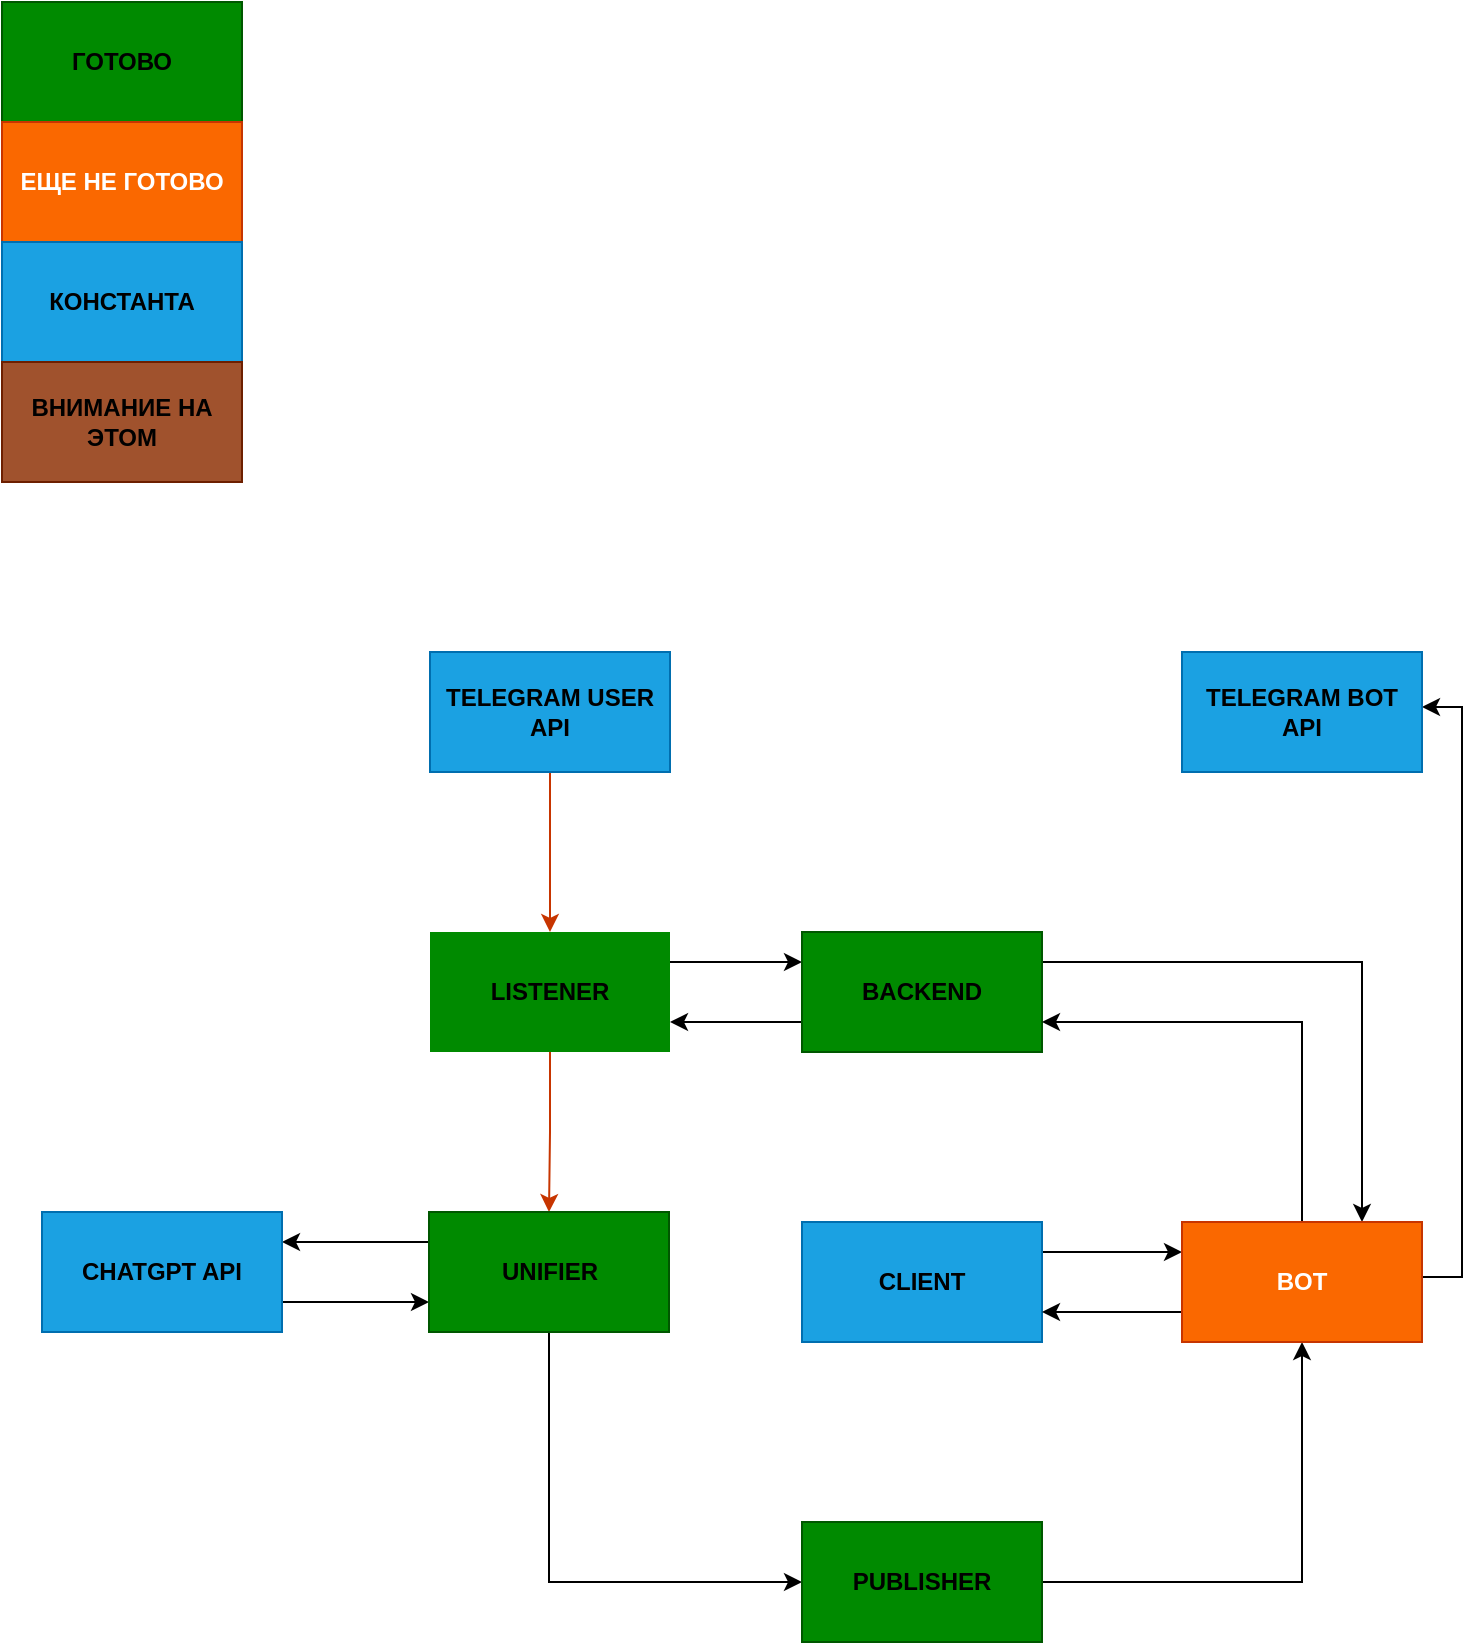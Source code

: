 <mxfile version="24.9.1">
  <diagram name="Страница — 1" id="wxvw5yP0pcZkHtHbJKTR">
    <mxGraphModel dx="1028" dy="611" grid="1" gridSize="10" guides="1" tooltips="1" connect="1" arrows="1" fold="1" page="1" pageScale="1" pageWidth="827" pageHeight="1169" math="0" shadow="0">
      <root>
        <mxCell id="0" />
        <mxCell id="1" parent="0" />
        <mxCell id="EsoPG4P4mbs1ie919KmF-4" value="" style="edgeStyle=orthogonalEdgeStyle;rounded=0;orthogonalLoop=1;jettySize=auto;html=1;fillColor=#fa6800;strokeColor=#C73500;fontColor=#000000;" parent="1" source="EsoPG4P4mbs1ie919KmF-2" target="EsoPG4P4mbs1ie919KmF-3" edge="1">
          <mxGeometry relative="1" as="geometry" />
        </mxCell>
        <mxCell id="EsoPG4P4mbs1ie919KmF-2" value="TELEGRAM &lt;u&gt;USER&lt;/u&gt; API" style="rounded=0;whiteSpace=wrap;html=1;fillColor=#008a00;fontStyle=1;fontColor=#000000;strokeColor=#005700;labelBackgroundColor=none;" parent="1" vertex="1">
          <mxGeometry x="294" y="555" width="120" height="60" as="geometry" />
        </mxCell>
        <mxCell id="EsoPG4P4mbs1ie919KmF-6" style="edgeStyle=orthogonalEdgeStyle;rounded=0;orthogonalLoop=1;jettySize=auto;html=1;exitX=1;exitY=0.25;exitDx=0;exitDy=0;entryX=0;entryY=0.25;entryDx=0;entryDy=0;" parent="1" source="EsoPG4P4mbs1ie919KmF-3" target="EsoPG4P4mbs1ie919KmF-5" edge="1">
          <mxGeometry relative="1" as="geometry" />
        </mxCell>
        <mxCell id="EsoPG4P4mbs1ie919KmF-9" value="" style="edgeStyle=orthogonalEdgeStyle;rounded=0;orthogonalLoop=1;jettySize=auto;html=1;fillColor=#fa6800;strokeColor=#C73500;fontColor=#ffffff;" parent="1" source="EsoPG4P4mbs1ie919KmF-3" target="EsoPG4P4mbs1ie919KmF-8" edge="1">
          <mxGeometry relative="1" as="geometry" />
        </mxCell>
        <mxCell id="EsoPG4P4mbs1ie919KmF-3" value="LISTENER" style="rounded=0;whiteSpace=wrap;html=1;fillColor=#008a00;fontStyle=1;strokeColor=none;fontColor=#000000;" parent="1" vertex="1">
          <mxGeometry x="294" y="695" width="120" height="60" as="geometry" />
        </mxCell>
        <mxCell id="EsoPG4P4mbs1ie919KmF-7" style="edgeStyle=orthogonalEdgeStyle;rounded=0;orthogonalLoop=1;jettySize=auto;html=1;exitX=0;exitY=0.75;exitDx=0;exitDy=0;entryX=1;entryY=0.75;entryDx=0;entryDy=0;" parent="1" source="EsoPG4P4mbs1ie919KmF-5" target="EsoPG4P4mbs1ie919KmF-3" edge="1">
          <mxGeometry relative="1" as="geometry" />
        </mxCell>
        <mxCell id="CPpdX15T0SFWxwhWyHOw-13" style="edgeStyle=orthogonalEdgeStyle;rounded=0;orthogonalLoop=1;jettySize=auto;html=1;exitX=1;exitY=0.25;exitDx=0;exitDy=0;entryX=0.75;entryY=0;entryDx=0;entryDy=0;" parent="1" source="EsoPG4P4mbs1ie919KmF-5" target="CPpdX15T0SFWxwhWyHOw-2" edge="1">
          <mxGeometry relative="1" as="geometry" />
        </mxCell>
        <mxCell id="EsoPG4P4mbs1ie919KmF-5" value="BACKEND" style="rounded=0;whiteSpace=wrap;html=1;fillColor=#008a00;fontStyle=1;strokeColor=#005700;fontColor=#000000;" parent="1" vertex="1">
          <mxGeometry x="480" y="695" width="120" height="60" as="geometry" />
        </mxCell>
        <mxCell id="CPpdX15T0SFWxwhWyHOw-10" style="edgeStyle=orthogonalEdgeStyle;rounded=0;orthogonalLoop=1;jettySize=auto;html=1;exitX=0.5;exitY=1;exitDx=0;exitDy=0;entryX=0;entryY=0.5;entryDx=0;entryDy=0;" parent="1" source="EsoPG4P4mbs1ie919KmF-8" target="EsoPG4P4mbs1ie919KmF-10" edge="1">
          <mxGeometry relative="1" as="geometry" />
        </mxCell>
        <mxCell id="CPpdX15T0SFWxwhWyHOw-20" style="edgeStyle=orthogonalEdgeStyle;rounded=0;orthogonalLoop=1;jettySize=auto;html=1;exitX=0;exitY=0.25;exitDx=0;exitDy=0;entryX=1;entryY=0.25;entryDx=0;entryDy=0;" parent="1" source="EsoPG4P4mbs1ie919KmF-8" target="CPpdX15T0SFWxwhWyHOw-19" edge="1">
          <mxGeometry relative="1" as="geometry" />
        </mxCell>
        <mxCell id="EsoPG4P4mbs1ie919KmF-8" value="UNIFIER" style="whiteSpace=wrap;html=1;fillColor=#fa6800;strokeColor=#C73500;rounded=0;fontStyle=1;fontColor=#ffffff;" parent="1" vertex="1">
          <mxGeometry x="293.5" y="835" width="120" height="60" as="geometry" />
        </mxCell>
        <mxCell id="CPpdX15T0SFWxwhWyHOw-11" style="edgeStyle=orthogonalEdgeStyle;rounded=0;orthogonalLoop=1;jettySize=auto;html=1;exitX=1;exitY=0.5;exitDx=0;exitDy=0;entryX=0.5;entryY=1;entryDx=0;entryDy=0;" parent="1" source="EsoPG4P4mbs1ie919KmF-10" target="CPpdX15T0SFWxwhWyHOw-2" edge="1">
          <mxGeometry relative="1" as="geometry" />
        </mxCell>
        <mxCell id="EsoPG4P4mbs1ie919KmF-10" value="PUBLISHER" style="whiteSpace=wrap;html=1;fillColor=#fa6800;strokeColor=#C73500;rounded=0;fontStyle=1;fontColor=#ffffff;" parent="1" vertex="1">
          <mxGeometry x="480" y="990" width="120" height="60" as="geometry" />
        </mxCell>
        <mxCell id="CPpdX15T0SFWxwhWyHOw-6" style="edgeStyle=orthogonalEdgeStyle;rounded=0;orthogonalLoop=1;jettySize=auto;html=1;exitX=1;exitY=0.25;exitDx=0;exitDy=0;entryX=0;entryY=0.25;entryDx=0;entryDy=0;" parent="1" source="CPpdX15T0SFWxwhWyHOw-1" target="CPpdX15T0SFWxwhWyHOw-2" edge="1">
          <mxGeometry relative="1" as="geometry" />
        </mxCell>
        <mxCell id="CPpdX15T0SFWxwhWyHOw-1" value="CLIENT" style="rounded=0;whiteSpace=wrap;html=1;fontStyle=1;fillColor=#1ba1e2;fontColor=#000000;strokeColor=#006EAF;" parent="1" vertex="1">
          <mxGeometry x="480" y="840" width="120" height="60" as="geometry" />
        </mxCell>
        <mxCell id="CPpdX15T0SFWxwhWyHOw-7" style="edgeStyle=orthogonalEdgeStyle;rounded=0;orthogonalLoop=1;jettySize=auto;html=1;exitX=0;exitY=0.75;exitDx=0;exitDy=0;entryX=1;entryY=0.75;entryDx=0;entryDy=0;" parent="1" source="CPpdX15T0SFWxwhWyHOw-2" target="CPpdX15T0SFWxwhWyHOw-1" edge="1">
          <mxGeometry relative="1" as="geometry" />
        </mxCell>
        <mxCell id="CPpdX15T0SFWxwhWyHOw-17" style="edgeStyle=orthogonalEdgeStyle;rounded=0;orthogonalLoop=1;jettySize=auto;html=1;exitX=1;exitY=0.5;exitDx=0;exitDy=0;entryX=1;entryY=0.5;entryDx=0;entryDy=0;" parent="1" edge="1">
          <mxGeometry relative="1" as="geometry">
            <mxPoint x="790" y="867.49" as="sourcePoint" />
            <mxPoint x="790" y="582.49" as="targetPoint" />
            <Array as="points">
              <mxPoint x="810" y="868" />
              <mxPoint x="810" y="583" />
            </Array>
          </mxGeometry>
        </mxCell>
        <mxCell id="m4BB7zyTfWzXiwMjXF3C-2" style="edgeStyle=orthogonalEdgeStyle;rounded=0;orthogonalLoop=1;jettySize=auto;html=1;exitX=0.5;exitY=0;exitDx=0;exitDy=0;entryX=1;entryY=0.75;entryDx=0;entryDy=0;" parent="1" source="CPpdX15T0SFWxwhWyHOw-2" target="EsoPG4P4mbs1ie919KmF-5" edge="1">
          <mxGeometry relative="1" as="geometry" />
        </mxCell>
        <mxCell id="CPpdX15T0SFWxwhWyHOw-2" value="BOT" style="rounded=0;whiteSpace=wrap;html=1;fontStyle=1;fillColor=#fa6800;fontColor=#ffffff;strokeColor=#C73500;" parent="1" vertex="1">
          <mxGeometry x="670" y="840" width="120" height="60" as="geometry" />
        </mxCell>
        <mxCell id="CPpdX15T0SFWxwhWyHOw-15" value="TELEGRAM &lt;u&gt;BOT&lt;/u&gt; API" style="rounded=0;whiteSpace=wrap;html=1;fillColor=#008a00;fontStyle=1;fontColor=#000000;strokeColor=#005700;labelBackgroundColor=none;" parent="1" vertex="1">
          <mxGeometry x="670" y="555" width="120" height="60" as="geometry" />
        </mxCell>
        <mxCell id="CPpdX15T0SFWxwhWyHOw-21" style="edgeStyle=orthogonalEdgeStyle;rounded=0;orthogonalLoop=1;jettySize=auto;html=1;exitX=1;exitY=0.75;exitDx=0;exitDy=0;entryX=0;entryY=0.75;entryDx=0;entryDy=0;" parent="1" source="CPpdX15T0SFWxwhWyHOw-19" target="EsoPG4P4mbs1ie919KmF-8" edge="1">
          <mxGeometry relative="1" as="geometry" />
        </mxCell>
        <mxCell id="CPpdX15T0SFWxwhWyHOw-19" value="CHATGPT API" style="whiteSpace=wrap;html=1;fillColor=#008a00;strokeColor=#005700;rounded=0;fontStyle=1;fontColor=#000000;" parent="1" vertex="1">
          <mxGeometry x="100" y="835" width="120" height="60" as="geometry" />
        </mxCell>
        <mxCell id="CPpdX15T0SFWxwhWyHOw-22" value="ГОТОВО" style="rounded=0;whiteSpace=wrap;html=1;fillColor=#008a00;fontStyle=1;fontColor=#000000;strokeColor=#005700;labelBackgroundColor=none;" parent="1" vertex="1">
          <mxGeometry x="80" y="230" width="120" height="60" as="geometry" />
        </mxCell>
        <mxCell id="CPpdX15T0SFWxwhWyHOw-23" value="ЕЩЕ НЕ ГОТОВО" style="rounded=0;whiteSpace=wrap;html=1;fillColor=#fa6800;fontStyle=1;strokeColor=#C73500;fontColor=#ffffff;" parent="1" vertex="1">
          <mxGeometry x="80" y="290" width="120" height="60" as="geometry" />
        </mxCell>
        <mxCell id="CPpdX15T0SFWxwhWyHOw-24" value="КОНСТАНТА" style="rounded=0;whiteSpace=wrap;html=1;fillColor=#1ba1e2;fontStyle=1;fontColor=#000000;strokeColor=#006EAF;labelBackgroundColor=none;" parent="1" vertex="1">
          <mxGeometry x="80" y="350" width="120" height="60" as="geometry" />
        </mxCell>
        <mxCell id="CPpdX15T0SFWxwhWyHOw-26" value="ВНИМАНИЕ НА ЭТОМ" style="rounded=0;whiteSpace=wrap;html=1;fillColor=#a0522d;fontStyle=1;strokeColor=#6D1F00;labelBackgroundColor=none;fillStyle=auto;fontColor=#000000;" parent="1" vertex="1">
          <mxGeometry x="80" y="410" width="120" height="60" as="geometry" />
        </mxCell>
        <mxCell id="m4BB7zyTfWzXiwMjXF3C-1" value="UNIFIER" style="rounded=0;whiteSpace=wrap;html=1;fillColor=#a0522d;fontStyle=1;strokeColor=#6D1F00;labelBackgroundColor=none;fillStyle=auto;fontColor=#000000;" parent="1" vertex="1">
          <mxGeometry x="293.5" y="835" width="120" height="60" as="geometry" />
        </mxCell>
        <mxCell id="QILeaCshWVLmdWIWd_v_-1" value="UNIFIER" style="rounded=0;whiteSpace=wrap;html=1;fillColor=#008a00;fontStyle=1;fontColor=#000000;strokeColor=#005700;labelBackgroundColor=none;" parent="1" vertex="1">
          <mxGeometry x="293.5" y="835" width="120" height="60" as="geometry" />
        </mxCell>
        <mxCell id="QILeaCshWVLmdWIWd_v_-2" value="PUBLISHER" style="rounded=0;whiteSpace=wrap;html=1;fillColor=#a0522d;fontStyle=1;strokeColor=#6D1F00;labelBackgroundColor=none;fillStyle=auto;fontColor=#000000;" parent="1" vertex="1">
          <mxGeometry x="480" y="990" width="120" height="60" as="geometry" />
        </mxCell>
        <mxCell id="R0EcnUYpSaCO5R3mNaAb-1" value="PUBLISHER" style="rounded=0;whiteSpace=wrap;html=1;fillColor=#008a00;fontStyle=1;fontColor=#000000;strokeColor=#005700;labelBackgroundColor=none;" parent="1" vertex="1">
          <mxGeometry x="480" y="990" width="120" height="60" as="geometry" />
        </mxCell>
        <mxCell id="Q6uV93oEayJLTVCgALEX-1" value="TELEGRAM USER API" style="rounded=0;whiteSpace=wrap;html=1;fillColor=#1ba1e2;fontStyle=1;fontColor=#000000;strokeColor=#006EAF;labelBackgroundColor=none;" vertex="1" parent="1">
          <mxGeometry x="294" y="555" width="120" height="60" as="geometry" />
        </mxCell>
        <mxCell id="Q6uV93oEayJLTVCgALEX-2" value="TELEGRAM BOT API" style="rounded=0;whiteSpace=wrap;html=1;fillColor=#1ba1e2;fontStyle=1;fontColor=#000000;strokeColor=#006EAF;labelBackgroundColor=none;" vertex="1" parent="1">
          <mxGeometry x="670" y="555" width="120" height="60" as="geometry" />
        </mxCell>
        <mxCell id="Q6uV93oEayJLTVCgALEX-3" value="CHATGPT API" style="rounded=0;whiteSpace=wrap;html=1;fillColor=#1ba1e2;fontStyle=1;fontColor=#000000;strokeColor=#006EAF;labelBackgroundColor=none;" vertex="1" parent="1">
          <mxGeometry x="100" y="835" width="120" height="60" as="geometry" />
        </mxCell>
      </root>
    </mxGraphModel>
  </diagram>
</mxfile>
